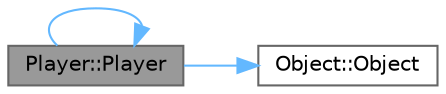 digraph "Player::Player"
{
 // LATEX_PDF_SIZE
  bgcolor="transparent";
  edge [fontname=Helvetica,fontsize=10,labelfontname=Helvetica,labelfontsize=10];
  node [fontname=Helvetica,fontsize=10,shape=box,height=0.2,width=0.4];
  rankdir="LR";
  Node1 [id="Node000001",label="Player::Player",height=0.2,width=0.4,color="gray40", fillcolor="grey60", style="filled", fontcolor="black",tooltip=" "];
  Node1 -> Node2 [id="edge1_Node000001_Node000002",color="steelblue1",style="solid",tooltip=" "];
  Node2 [id="Node000002",label="Object::Object",height=0.2,width=0.4,color="grey40", fillcolor="white", style="filled",URL="$class_object.html#ae9a2d05bd1213cd54c16937e159b9692",tooltip=" "];
  Node1 -> Node1 [id="edge2_Node000001_Node000001",color="steelblue1",style="solid",tooltip=" "];
}

